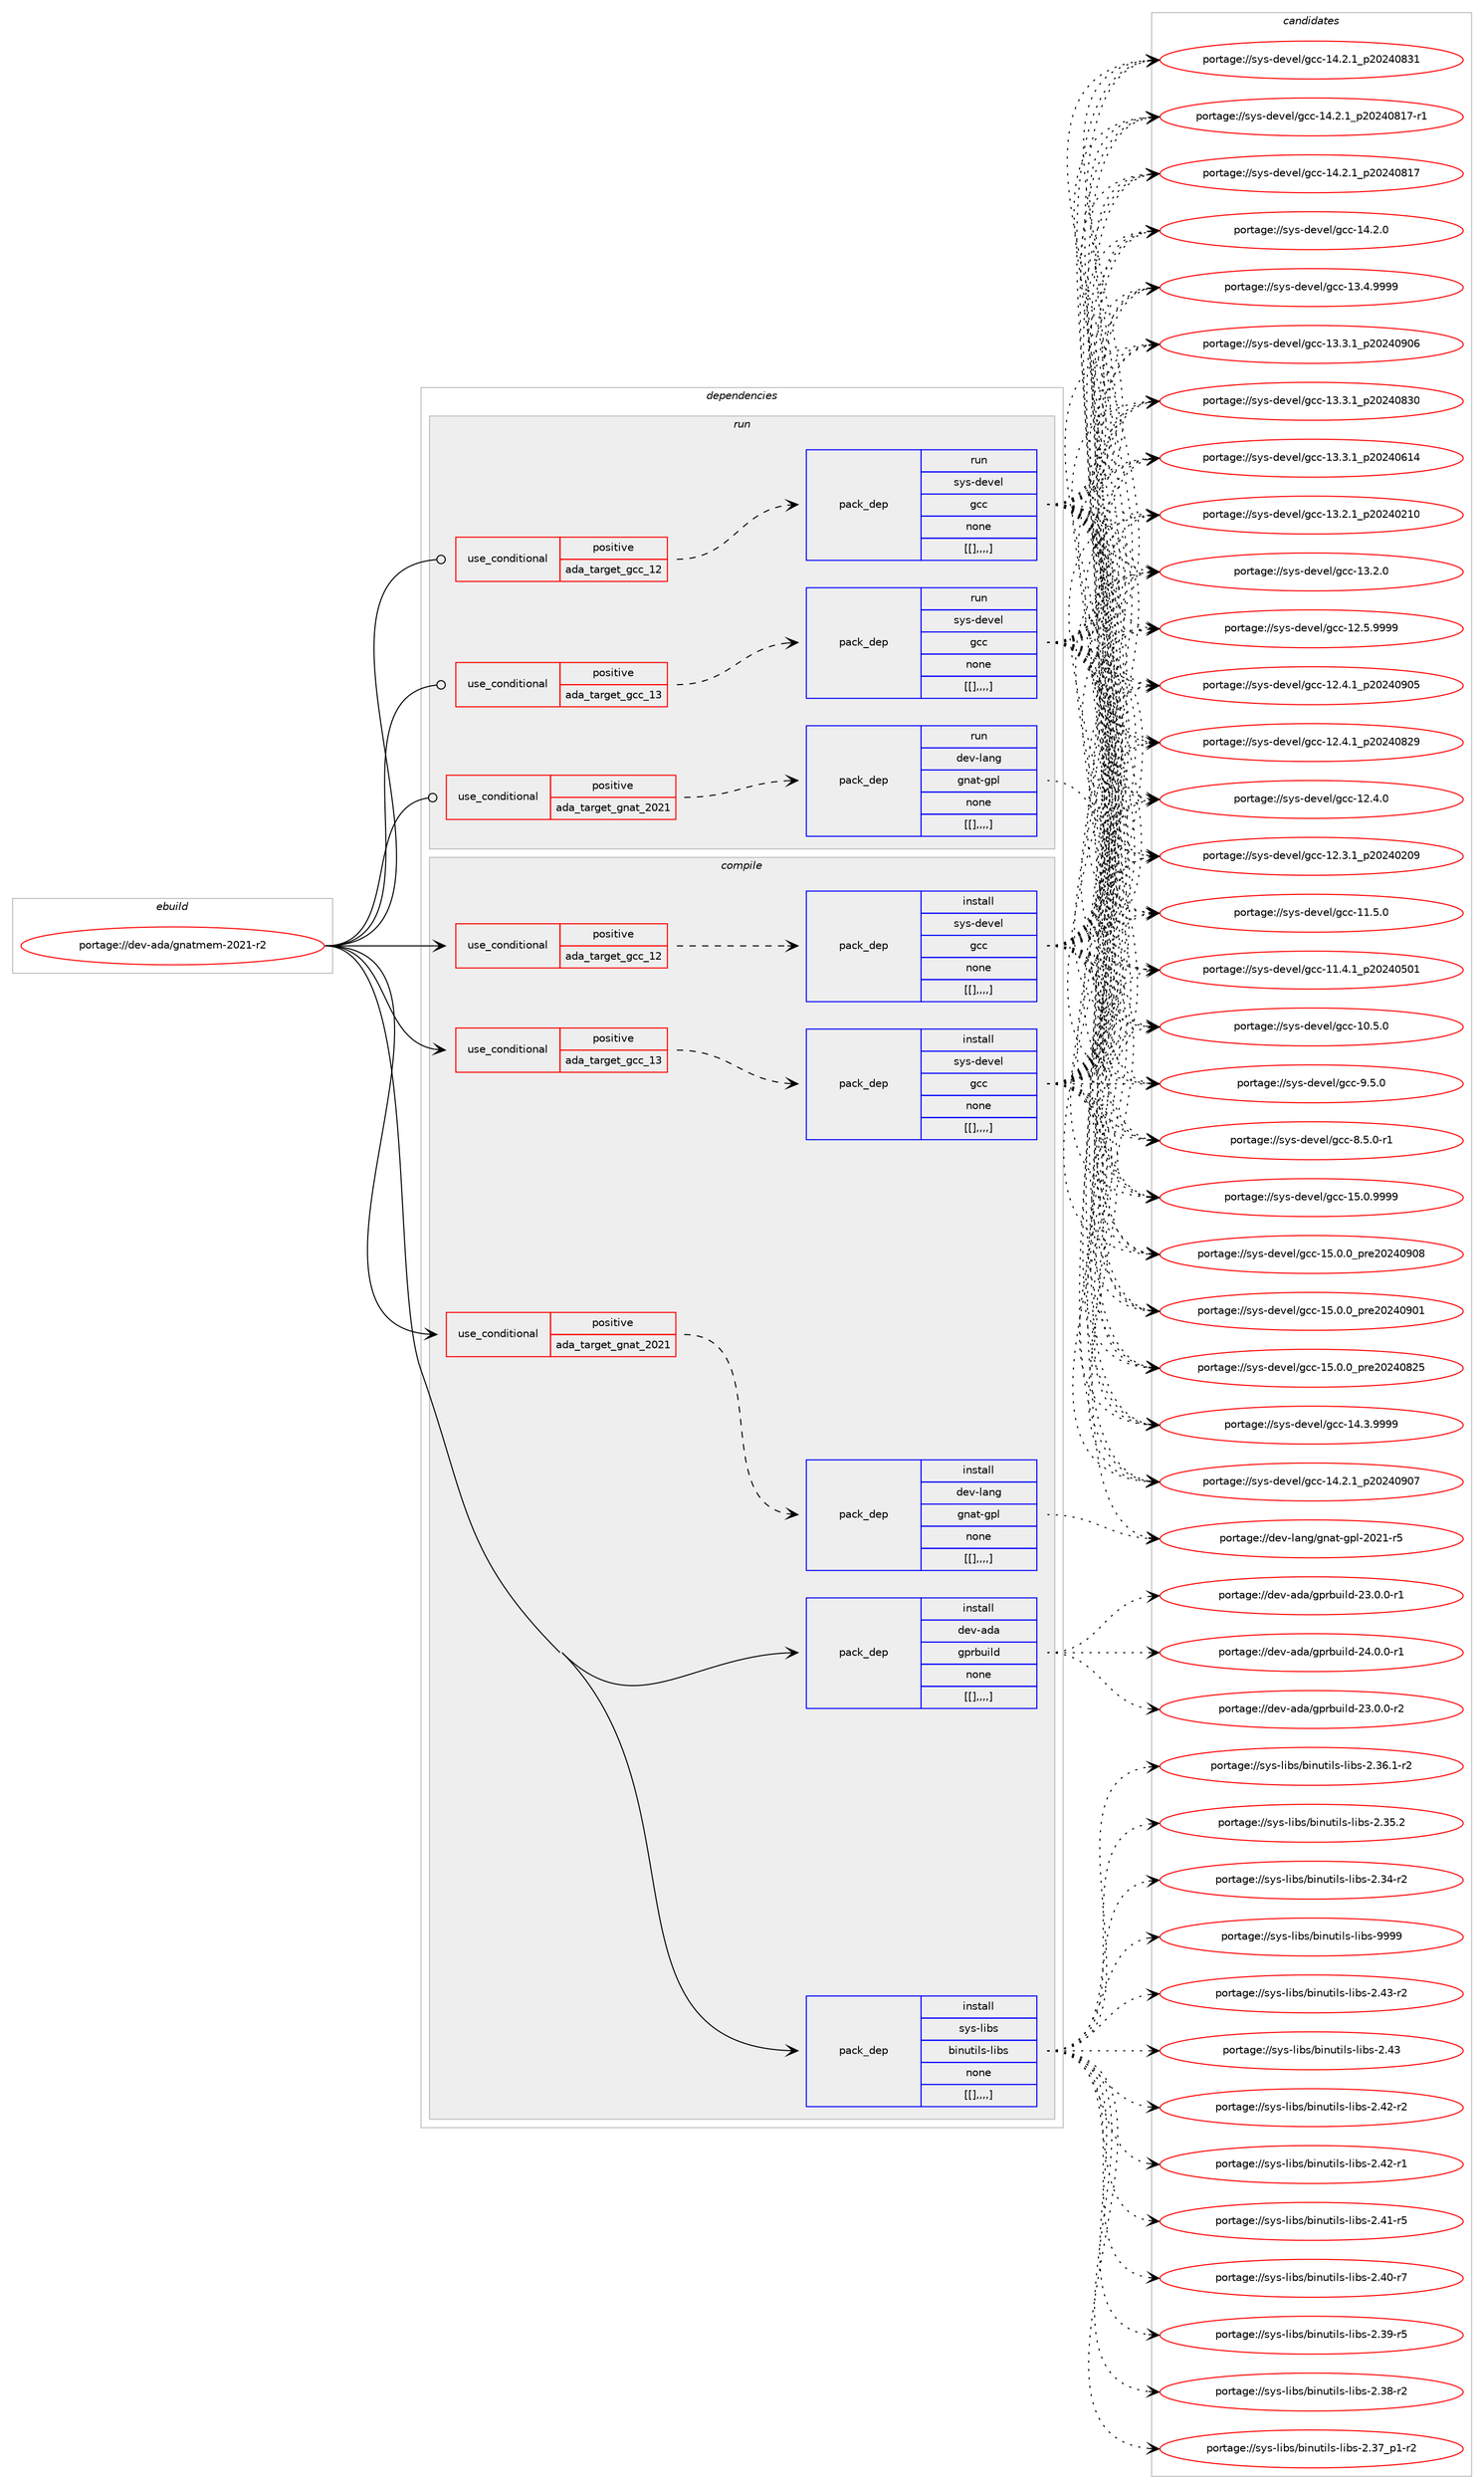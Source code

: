 digraph prolog {

# *************
# Graph options
# *************

newrank=true;
concentrate=true;
compound=true;
graph [rankdir=LR,fontname=Helvetica,fontsize=10,ranksep=1.5];#, ranksep=2.5, nodesep=0.2];
edge  [arrowhead=vee];
node  [fontname=Helvetica,fontsize=10];

# **********
# The ebuild
# **********

subgraph cluster_leftcol {
color=gray;
label=<<i>ebuild</i>>;
id [label="portage://dev-ada/gnatmem-2021-r2", color=red, width=4, href="../dev-ada/gnatmem-2021-r2.svg"];
}

# ****************
# The dependencies
# ****************

subgraph cluster_midcol {
color=gray;
label=<<i>dependencies</i>>;
subgraph cluster_compile {
fillcolor="#eeeeee";
style=filled;
label=<<i>compile</i>>;
subgraph cond16620 {
dependency63738 [label=<<TABLE BORDER="0" CELLBORDER="1" CELLSPACING="0" CELLPADDING="4"><TR><TD ROWSPAN="3" CELLPADDING="10">use_conditional</TD></TR><TR><TD>positive</TD></TR><TR><TD>ada_target_gcc_12</TD></TR></TABLE>>, shape=none, color=red];
subgraph pack46197 {
dependency63739 [label=<<TABLE BORDER="0" CELLBORDER="1" CELLSPACING="0" CELLPADDING="4" WIDTH="220"><TR><TD ROWSPAN="6" CELLPADDING="30">pack_dep</TD></TR><TR><TD WIDTH="110">install</TD></TR><TR><TD>sys-devel</TD></TR><TR><TD>gcc</TD></TR><TR><TD>none</TD></TR><TR><TD>[[],,,,]</TD></TR></TABLE>>, shape=none, color=blue];
}
dependency63738:e -> dependency63739:w [weight=20,style="dashed",arrowhead="vee"];
}
id:e -> dependency63738:w [weight=20,style="solid",arrowhead="vee"];
subgraph cond16621 {
dependency63740 [label=<<TABLE BORDER="0" CELLBORDER="1" CELLSPACING="0" CELLPADDING="4"><TR><TD ROWSPAN="3" CELLPADDING="10">use_conditional</TD></TR><TR><TD>positive</TD></TR><TR><TD>ada_target_gcc_13</TD></TR></TABLE>>, shape=none, color=red];
subgraph pack46198 {
dependency63741 [label=<<TABLE BORDER="0" CELLBORDER="1" CELLSPACING="0" CELLPADDING="4" WIDTH="220"><TR><TD ROWSPAN="6" CELLPADDING="30">pack_dep</TD></TR><TR><TD WIDTH="110">install</TD></TR><TR><TD>sys-devel</TD></TR><TR><TD>gcc</TD></TR><TR><TD>none</TD></TR><TR><TD>[[],,,,]</TD></TR></TABLE>>, shape=none, color=blue];
}
dependency63740:e -> dependency63741:w [weight=20,style="dashed",arrowhead="vee"];
}
id:e -> dependency63740:w [weight=20,style="solid",arrowhead="vee"];
subgraph cond16622 {
dependency63742 [label=<<TABLE BORDER="0" CELLBORDER="1" CELLSPACING="0" CELLPADDING="4"><TR><TD ROWSPAN="3" CELLPADDING="10">use_conditional</TD></TR><TR><TD>positive</TD></TR><TR><TD>ada_target_gnat_2021</TD></TR></TABLE>>, shape=none, color=red];
subgraph pack46199 {
dependency63743 [label=<<TABLE BORDER="0" CELLBORDER="1" CELLSPACING="0" CELLPADDING="4" WIDTH="220"><TR><TD ROWSPAN="6" CELLPADDING="30">pack_dep</TD></TR><TR><TD WIDTH="110">install</TD></TR><TR><TD>dev-lang</TD></TR><TR><TD>gnat-gpl</TD></TR><TR><TD>none</TD></TR><TR><TD>[[],,,,]</TD></TR></TABLE>>, shape=none, color=blue];
}
dependency63742:e -> dependency63743:w [weight=20,style="dashed",arrowhead="vee"];
}
id:e -> dependency63742:w [weight=20,style="solid",arrowhead="vee"];
subgraph pack46200 {
dependency63744 [label=<<TABLE BORDER="0" CELLBORDER="1" CELLSPACING="0" CELLPADDING="4" WIDTH="220"><TR><TD ROWSPAN="6" CELLPADDING="30">pack_dep</TD></TR><TR><TD WIDTH="110">install</TD></TR><TR><TD>dev-ada</TD></TR><TR><TD>gprbuild</TD></TR><TR><TD>none</TD></TR><TR><TD>[[],,,,]</TD></TR></TABLE>>, shape=none, color=blue];
}
id:e -> dependency63744:w [weight=20,style="solid",arrowhead="vee"];
subgraph pack46201 {
dependency63745 [label=<<TABLE BORDER="0" CELLBORDER="1" CELLSPACING="0" CELLPADDING="4" WIDTH="220"><TR><TD ROWSPAN="6" CELLPADDING="30">pack_dep</TD></TR><TR><TD WIDTH="110">install</TD></TR><TR><TD>sys-libs</TD></TR><TR><TD>binutils-libs</TD></TR><TR><TD>none</TD></TR><TR><TD>[[],,,,]</TD></TR></TABLE>>, shape=none, color=blue];
}
id:e -> dependency63745:w [weight=20,style="solid",arrowhead="vee"];
}
subgraph cluster_compileandrun {
fillcolor="#eeeeee";
style=filled;
label=<<i>compile and run</i>>;
}
subgraph cluster_run {
fillcolor="#eeeeee";
style=filled;
label=<<i>run</i>>;
subgraph cond16623 {
dependency63746 [label=<<TABLE BORDER="0" CELLBORDER="1" CELLSPACING="0" CELLPADDING="4"><TR><TD ROWSPAN="3" CELLPADDING="10">use_conditional</TD></TR><TR><TD>positive</TD></TR><TR><TD>ada_target_gcc_12</TD></TR></TABLE>>, shape=none, color=red];
subgraph pack46202 {
dependency63747 [label=<<TABLE BORDER="0" CELLBORDER="1" CELLSPACING="0" CELLPADDING="4" WIDTH="220"><TR><TD ROWSPAN="6" CELLPADDING="30">pack_dep</TD></TR><TR><TD WIDTH="110">run</TD></TR><TR><TD>sys-devel</TD></TR><TR><TD>gcc</TD></TR><TR><TD>none</TD></TR><TR><TD>[[],,,,]</TD></TR></TABLE>>, shape=none, color=blue];
}
dependency63746:e -> dependency63747:w [weight=20,style="dashed",arrowhead="vee"];
}
id:e -> dependency63746:w [weight=20,style="solid",arrowhead="odot"];
subgraph cond16624 {
dependency63748 [label=<<TABLE BORDER="0" CELLBORDER="1" CELLSPACING="0" CELLPADDING="4"><TR><TD ROWSPAN="3" CELLPADDING="10">use_conditional</TD></TR><TR><TD>positive</TD></TR><TR><TD>ada_target_gcc_13</TD></TR></TABLE>>, shape=none, color=red];
subgraph pack46203 {
dependency63749 [label=<<TABLE BORDER="0" CELLBORDER="1" CELLSPACING="0" CELLPADDING="4" WIDTH="220"><TR><TD ROWSPAN="6" CELLPADDING="30">pack_dep</TD></TR><TR><TD WIDTH="110">run</TD></TR><TR><TD>sys-devel</TD></TR><TR><TD>gcc</TD></TR><TR><TD>none</TD></TR><TR><TD>[[],,,,]</TD></TR></TABLE>>, shape=none, color=blue];
}
dependency63748:e -> dependency63749:w [weight=20,style="dashed",arrowhead="vee"];
}
id:e -> dependency63748:w [weight=20,style="solid",arrowhead="odot"];
subgraph cond16625 {
dependency63750 [label=<<TABLE BORDER="0" CELLBORDER="1" CELLSPACING="0" CELLPADDING="4"><TR><TD ROWSPAN="3" CELLPADDING="10">use_conditional</TD></TR><TR><TD>positive</TD></TR><TR><TD>ada_target_gnat_2021</TD></TR></TABLE>>, shape=none, color=red];
subgraph pack46204 {
dependency63751 [label=<<TABLE BORDER="0" CELLBORDER="1" CELLSPACING="0" CELLPADDING="4" WIDTH="220"><TR><TD ROWSPAN="6" CELLPADDING="30">pack_dep</TD></TR><TR><TD WIDTH="110">run</TD></TR><TR><TD>dev-lang</TD></TR><TR><TD>gnat-gpl</TD></TR><TR><TD>none</TD></TR><TR><TD>[[],,,,]</TD></TR></TABLE>>, shape=none, color=blue];
}
dependency63750:e -> dependency63751:w [weight=20,style="dashed",arrowhead="vee"];
}
id:e -> dependency63750:w [weight=20,style="solid",arrowhead="odot"];
}
}

# **************
# The candidates
# **************

subgraph cluster_choices {
rank=same;
color=gray;
label=<<i>candidates</i>>;

subgraph choice46197 {
color=black;
nodesep=1;
choice1151211154510010111810110847103999945495346484657575757 [label="portage://sys-devel/gcc-15.0.9999", color=red, width=4,href="../sys-devel/gcc-15.0.9999.svg"];
choice1151211154510010111810110847103999945495346484648951121141015048505248574856 [label="portage://sys-devel/gcc-15.0.0_pre20240908", color=red, width=4,href="../sys-devel/gcc-15.0.0_pre20240908.svg"];
choice1151211154510010111810110847103999945495346484648951121141015048505248574849 [label="portage://sys-devel/gcc-15.0.0_pre20240901", color=red, width=4,href="../sys-devel/gcc-15.0.0_pre20240901.svg"];
choice1151211154510010111810110847103999945495346484648951121141015048505248565053 [label="portage://sys-devel/gcc-15.0.0_pre20240825", color=red, width=4,href="../sys-devel/gcc-15.0.0_pre20240825.svg"];
choice1151211154510010111810110847103999945495246514657575757 [label="portage://sys-devel/gcc-14.3.9999", color=red, width=4,href="../sys-devel/gcc-14.3.9999.svg"];
choice1151211154510010111810110847103999945495246504649951125048505248574855 [label="portage://sys-devel/gcc-14.2.1_p20240907", color=red, width=4,href="../sys-devel/gcc-14.2.1_p20240907.svg"];
choice1151211154510010111810110847103999945495246504649951125048505248565149 [label="portage://sys-devel/gcc-14.2.1_p20240831", color=red, width=4,href="../sys-devel/gcc-14.2.1_p20240831.svg"];
choice11512111545100101118101108471039999454952465046499511250485052485649554511449 [label="portage://sys-devel/gcc-14.2.1_p20240817-r1", color=red, width=4,href="../sys-devel/gcc-14.2.1_p20240817-r1.svg"];
choice1151211154510010111810110847103999945495246504649951125048505248564955 [label="portage://sys-devel/gcc-14.2.1_p20240817", color=red, width=4,href="../sys-devel/gcc-14.2.1_p20240817.svg"];
choice1151211154510010111810110847103999945495246504648 [label="portage://sys-devel/gcc-14.2.0", color=red, width=4,href="../sys-devel/gcc-14.2.0.svg"];
choice1151211154510010111810110847103999945495146524657575757 [label="portage://sys-devel/gcc-13.4.9999", color=red, width=4,href="../sys-devel/gcc-13.4.9999.svg"];
choice1151211154510010111810110847103999945495146514649951125048505248574854 [label="portage://sys-devel/gcc-13.3.1_p20240906", color=red, width=4,href="../sys-devel/gcc-13.3.1_p20240906.svg"];
choice1151211154510010111810110847103999945495146514649951125048505248565148 [label="portage://sys-devel/gcc-13.3.1_p20240830", color=red, width=4,href="../sys-devel/gcc-13.3.1_p20240830.svg"];
choice1151211154510010111810110847103999945495146514649951125048505248544952 [label="portage://sys-devel/gcc-13.3.1_p20240614", color=red, width=4,href="../sys-devel/gcc-13.3.1_p20240614.svg"];
choice1151211154510010111810110847103999945495146504649951125048505248504948 [label="portage://sys-devel/gcc-13.2.1_p20240210", color=red, width=4,href="../sys-devel/gcc-13.2.1_p20240210.svg"];
choice1151211154510010111810110847103999945495146504648 [label="portage://sys-devel/gcc-13.2.0", color=red, width=4,href="../sys-devel/gcc-13.2.0.svg"];
choice1151211154510010111810110847103999945495046534657575757 [label="portage://sys-devel/gcc-12.5.9999", color=red, width=4,href="../sys-devel/gcc-12.5.9999.svg"];
choice1151211154510010111810110847103999945495046524649951125048505248574853 [label="portage://sys-devel/gcc-12.4.1_p20240905", color=red, width=4,href="../sys-devel/gcc-12.4.1_p20240905.svg"];
choice1151211154510010111810110847103999945495046524649951125048505248565057 [label="portage://sys-devel/gcc-12.4.1_p20240829", color=red, width=4,href="../sys-devel/gcc-12.4.1_p20240829.svg"];
choice1151211154510010111810110847103999945495046524648 [label="portage://sys-devel/gcc-12.4.0", color=red, width=4,href="../sys-devel/gcc-12.4.0.svg"];
choice1151211154510010111810110847103999945495046514649951125048505248504857 [label="portage://sys-devel/gcc-12.3.1_p20240209", color=red, width=4,href="../sys-devel/gcc-12.3.1_p20240209.svg"];
choice1151211154510010111810110847103999945494946534648 [label="portage://sys-devel/gcc-11.5.0", color=red, width=4,href="../sys-devel/gcc-11.5.0.svg"];
choice1151211154510010111810110847103999945494946524649951125048505248534849 [label="portage://sys-devel/gcc-11.4.1_p20240501", color=red, width=4,href="../sys-devel/gcc-11.4.1_p20240501.svg"];
choice1151211154510010111810110847103999945494846534648 [label="portage://sys-devel/gcc-10.5.0", color=red, width=4,href="../sys-devel/gcc-10.5.0.svg"];
choice11512111545100101118101108471039999455746534648 [label="portage://sys-devel/gcc-9.5.0", color=red, width=4,href="../sys-devel/gcc-9.5.0.svg"];
choice115121115451001011181011084710399994556465346484511449 [label="portage://sys-devel/gcc-8.5.0-r1", color=red, width=4,href="../sys-devel/gcc-8.5.0-r1.svg"];
dependency63739:e -> choice1151211154510010111810110847103999945495346484657575757:w [style=dotted,weight="100"];
dependency63739:e -> choice1151211154510010111810110847103999945495346484648951121141015048505248574856:w [style=dotted,weight="100"];
dependency63739:e -> choice1151211154510010111810110847103999945495346484648951121141015048505248574849:w [style=dotted,weight="100"];
dependency63739:e -> choice1151211154510010111810110847103999945495346484648951121141015048505248565053:w [style=dotted,weight="100"];
dependency63739:e -> choice1151211154510010111810110847103999945495246514657575757:w [style=dotted,weight="100"];
dependency63739:e -> choice1151211154510010111810110847103999945495246504649951125048505248574855:w [style=dotted,weight="100"];
dependency63739:e -> choice1151211154510010111810110847103999945495246504649951125048505248565149:w [style=dotted,weight="100"];
dependency63739:e -> choice11512111545100101118101108471039999454952465046499511250485052485649554511449:w [style=dotted,weight="100"];
dependency63739:e -> choice1151211154510010111810110847103999945495246504649951125048505248564955:w [style=dotted,weight="100"];
dependency63739:e -> choice1151211154510010111810110847103999945495246504648:w [style=dotted,weight="100"];
dependency63739:e -> choice1151211154510010111810110847103999945495146524657575757:w [style=dotted,weight="100"];
dependency63739:e -> choice1151211154510010111810110847103999945495146514649951125048505248574854:w [style=dotted,weight="100"];
dependency63739:e -> choice1151211154510010111810110847103999945495146514649951125048505248565148:w [style=dotted,weight="100"];
dependency63739:e -> choice1151211154510010111810110847103999945495146514649951125048505248544952:w [style=dotted,weight="100"];
dependency63739:e -> choice1151211154510010111810110847103999945495146504649951125048505248504948:w [style=dotted,weight="100"];
dependency63739:e -> choice1151211154510010111810110847103999945495146504648:w [style=dotted,weight="100"];
dependency63739:e -> choice1151211154510010111810110847103999945495046534657575757:w [style=dotted,weight="100"];
dependency63739:e -> choice1151211154510010111810110847103999945495046524649951125048505248574853:w [style=dotted,weight="100"];
dependency63739:e -> choice1151211154510010111810110847103999945495046524649951125048505248565057:w [style=dotted,weight="100"];
dependency63739:e -> choice1151211154510010111810110847103999945495046524648:w [style=dotted,weight="100"];
dependency63739:e -> choice1151211154510010111810110847103999945495046514649951125048505248504857:w [style=dotted,weight="100"];
dependency63739:e -> choice1151211154510010111810110847103999945494946534648:w [style=dotted,weight="100"];
dependency63739:e -> choice1151211154510010111810110847103999945494946524649951125048505248534849:w [style=dotted,weight="100"];
dependency63739:e -> choice1151211154510010111810110847103999945494846534648:w [style=dotted,weight="100"];
dependency63739:e -> choice11512111545100101118101108471039999455746534648:w [style=dotted,weight="100"];
dependency63739:e -> choice115121115451001011181011084710399994556465346484511449:w [style=dotted,weight="100"];
}
subgraph choice46198 {
color=black;
nodesep=1;
choice1151211154510010111810110847103999945495346484657575757 [label="portage://sys-devel/gcc-15.0.9999", color=red, width=4,href="../sys-devel/gcc-15.0.9999.svg"];
choice1151211154510010111810110847103999945495346484648951121141015048505248574856 [label="portage://sys-devel/gcc-15.0.0_pre20240908", color=red, width=4,href="../sys-devel/gcc-15.0.0_pre20240908.svg"];
choice1151211154510010111810110847103999945495346484648951121141015048505248574849 [label="portage://sys-devel/gcc-15.0.0_pre20240901", color=red, width=4,href="../sys-devel/gcc-15.0.0_pre20240901.svg"];
choice1151211154510010111810110847103999945495346484648951121141015048505248565053 [label="portage://sys-devel/gcc-15.0.0_pre20240825", color=red, width=4,href="../sys-devel/gcc-15.0.0_pre20240825.svg"];
choice1151211154510010111810110847103999945495246514657575757 [label="portage://sys-devel/gcc-14.3.9999", color=red, width=4,href="../sys-devel/gcc-14.3.9999.svg"];
choice1151211154510010111810110847103999945495246504649951125048505248574855 [label="portage://sys-devel/gcc-14.2.1_p20240907", color=red, width=4,href="../sys-devel/gcc-14.2.1_p20240907.svg"];
choice1151211154510010111810110847103999945495246504649951125048505248565149 [label="portage://sys-devel/gcc-14.2.1_p20240831", color=red, width=4,href="../sys-devel/gcc-14.2.1_p20240831.svg"];
choice11512111545100101118101108471039999454952465046499511250485052485649554511449 [label="portage://sys-devel/gcc-14.2.1_p20240817-r1", color=red, width=4,href="../sys-devel/gcc-14.2.1_p20240817-r1.svg"];
choice1151211154510010111810110847103999945495246504649951125048505248564955 [label="portage://sys-devel/gcc-14.2.1_p20240817", color=red, width=4,href="../sys-devel/gcc-14.2.1_p20240817.svg"];
choice1151211154510010111810110847103999945495246504648 [label="portage://sys-devel/gcc-14.2.0", color=red, width=4,href="../sys-devel/gcc-14.2.0.svg"];
choice1151211154510010111810110847103999945495146524657575757 [label="portage://sys-devel/gcc-13.4.9999", color=red, width=4,href="../sys-devel/gcc-13.4.9999.svg"];
choice1151211154510010111810110847103999945495146514649951125048505248574854 [label="portage://sys-devel/gcc-13.3.1_p20240906", color=red, width=4,href="../sys-devel/gcc-13.3.1_p20240906.svg"];
choice1151211154510010111810110847103999945495146514649951125048505248565148 [label="portage://sys-devel/gcc-13.3.1_p20240830", color=red, width=4,href="../sys-devel/gcc-13.3.1_p20240830.svg"];
choice1151211154510010111810110847103999945495146514649951125048505248544952 [label="portage://sys-devel/gcc-13.3.1_p20240614", color=red, width=4,href="../sys-devel/gcc-13.3.1_p20240614.svg"];
choice1151211154510010111810110847103999945495146504649951125048505248504948 [label="portage://sys-devel/gcc-13.2.1_p20240210", color=red, width=4,href="../sys-devel/gcc-13.2.1_p20240210.svg"];
choice1151211154510010111810110847103999945495146504648 [label="portage://sys-devel/gcc-13.2.0", color=red, width=4,href="../sys-devel/gcc-13.2.0.svg"];
choice1151211154510010111810110847103999945495046534657575757 [label="portage://sys-devel/gcc-12.5.9999", color=red, width=4,href="../sys-devel/gcc-12.5.9999.svg"];
choice1151211154510010111810110847103999945495046524649951125048505248574853 [label="portage://sys-devel/gcc-12.4.1_p20240905", color=red, width=4,href="../sys-devel/gcc-12.4.1_p20240905.svg"];
choice1151211154510010111810110847103999945495046524649951125048505248565057 [label="portage://sys-devel/gcc-12.4.1_p20240829", color=red, width=4,href="../sys-devel/gcc-12.4.1_p20240829.svg"];
choice1151211154510010111810110847103999945495046524648 [label="portage://sys-devel/gcc-12.4.0", color=red, width=4,href="../sys-devel/gcc-12.4.0.svg"];
choice1151211154510010111810110847103999945495046514649951125048505248504857 [label="portage://sys-devel/gcc-12.3.1_p20240209", color=red, width=4,href="../sys-devel/gcc-12.3.1_p20240209.svg"];
choice1151211154510010111810110847103999945494946534648 [label="portage://sys-devel/gcc-11.5.0", color=red, width=4,href="../sys-devel/gcc-11.5.0.svg"];
choice1151211154510010111810110847103999945494946524649951125048505248534849 [label="portage://sys-devel/gcc-11.4.1_p20240501", color=red, width=4,href="../sys-devel/gcc-11.4.1_p20240501.svg"];
choice1151211154510010111810110847103999945494846534648 [label="portage://sys-devel/gcc-10.5.0", color=red, width=4,href="../sys-devel/gcc-10.5.0.svg"];
choice11512111545100101118101108471039999455746534648 [label="portage://sys-devel/gcc-9.5.0", color=red, width=4,href="../sys-devel/gcc-9.5.0.svg"];
choice115121115451001011181011084710399994556465346484511449 [label="portage://sys-devel/gcc-8.5.0-r1", color=red, width=4,href="../sys-devel/gcc-8.5.0-r1.svg"];
dependency63741:e -> choice1151211154510010111810110847103999945495346484657575757:w [style=dotted,weight="100"];
dependency63741:e -> choice1151211154510010111810110847103999945495346484648951121141015048505248574856:w [style=dotted,weight="100"];
dependency63741:e -> choice1151211154510010111810110847103999945495346484648951121141015048505248574849:w [style=dotted,weight="100"];
dependency63741:e -> choice1151211154510010111810110847103999945495346484648951121141015048505248565053:w [style=dotted,weight="100"];
dependency63741:e -> choice1151211154510010111810110847103999945495246514657575757:w [style=dotted,weight="100"];
dependency63741:e -> choice1151211154510010111810110847103999945495246504649951125048505248574855:w [style=dotted,weight="100"];
dependency63741:e -> choice1151211154510010111810110847103999945495246504649951125048505248565149:w [style=dotted,weight="100"];
dependency63741:e -> choice11512111545100101118101108471039999454952465046499511250485052485649554511449:w [style=dotted,weight="100"];
dependency63741:e -> choice1151211154510010111810110847103999945495246504649951125048505248564955:w [style=dotted,weight="100"];
dependency63741:e -> choice1151211154510010111810110847103999945495246504648:w [style=dotted,weight="100"];
dependency63741:e -> choice1151211154510010111810110847103999945495146524657575757:w [style=dotted,weight="100"];
dependency63741:e -> choice1151211154510010111810110847103999945495146514649951125048505248574854:w [style=dotted,weight="100"];
dependency63741:e -> choice1151211154510010111810110847103999945495146514649951125048505248565148:w [style=dotted,weight="100"];
dependency63741:e -> choice1151211154510010111810110847103999945495146514649951125048505248544952:w [style=dotted,weight="100"];
dependency63741:e -> choice1151211154510010111810110847103999945495146504649951125048505248504948:w [style=dotted,weight="100"];
dependency63741:e -> choice1151211154510010111810110847103999945495146504648:w [style=dotted,weight="100"];
dependency63741:e -> choice1151211154510010111810110847103999945495046534657575757:w [style=dotted,weight="100"];
dependency63741:e -> choice1151211154510010111810110847103999945495046524649951125048505248574853:w [style=dotted,weight="100"];
dependency63741:e -> choice1151211154510010111810110847103999945495046524649951125048505248565057:w [style=dotted,weight="100"];
dependency63741:e -> choice1151211154510010111810110847103999945495046524648:w [style=dotted,weight="100"];
dependency63741:e -> choice1151211154510010111810110847103999945495046514649951125048505248504857:w [style=dotted,weight="100"];
dependency63741:e -> choice1151211154510010111810110847103999945494946534648:w [style=dotted,weight="100"];
dependency63741:e -> choice1151211154510010111810110847103999945494946524649951125048505248534849:w [style=dotted,weight="100"];
dependency63741:e -> choice1151211154510010111810110847103999945494846534648:w [style=dotted,weight="100"];
dependency63741:e -> choice11512111545100101118101108471039999455746534648:w [style=dotted,weight="100"];
dependency63741:e -> choice115121115451001011181011084710399994556465346484511449:w [style=dotted,weight="100"];
}
subgraph choice46199 {
color=black;
nodesep=1;
choice100101118451089711010347103110971164510311210845504850494511453 [label="portage://dev-lang/gnat-gpl-2021-r5", color=red, width=4,href="../dev-lang/gnat-gpl-2021-r5.svg"];
dependency63743:e -> choice100101118451089711010347103110971164510311210845504850494511453:w [style=dotted,weight="100"];
}
subgraph choice46200 {
color=black;
nodesep=1;
choice1001011184597100974710311211498117105108100455052464846484511449 [label="portage://dev-ada/gprbuild-24.0.0-r1", color=red, width=4,href="../dev-ada/gprbuild-24.0.0-r1.svg"];
choice1001011184597100974710311211498117105108100455051464846484511450 [label="portage://dev-ada/gprbuild-23.0.0-r2", color=red, width=4,href="../dev-ada/gprbuild-23.0.0-r2.svg"];
choice1001011184597100974710311211498117105108100455051464846484511449 [label="portage://dev-ada/gprbuild-23.0.0-r1", color=red, width=4,href="../dev-ada/gprbuild-23.0.0-r1.svg"];
dependency63744:e -> choice1001011184597100974710311211498117105108100455052464846484511449:w [style=dotted,weight="100"];
dependency63744:e -> choice1001011184597100974710311211498117105108100455051464846484511450:w [style=dotted,weight="100"];
dependency63744:e -> choice1001011184597100974710311211498117105108100455051464846484511449:w [style=dotted,weight="100"];
}
subgraph choice46201 {
color=black;
nodesep=1;
choice1151211154510810598115479810511011711610510811545108105981154557575757 [label="portage://sys-libs/binutils-libs-9999", color=red, width=4,href="../sys-libs/binutils-libs-9999.svg"];
choice11512111545108105981154798105110117116105108115451081059811545504652514511450 [label="portage://sys-libs/binutils-libs-2.43-r2", color=red, width=4,href="../sys-libs/binutils-libs-2.43-r2.svg"];
choice1151211154510810598115479810511011711610510811545108105981154550465251 [label="portage://sys-libs/binutils-libs-2.43", color=red, width=4,href="../sys-libs/binutils-libs-2.43.svg"];
choice11512111545108105981154798105110117116105108115451081059811545504652504511450 [label="portage://sys-libs/binutils-libs-2.42-r2", color=red, width=4,href="../sys-libs/binutils-libs-2.42-r2.svg"];
choice11512111545108105981154798105110117116105108115451081059811545504652504511449 [label="portage://sys-libs/binutils-libs-2.42-r1", color=red, width=4,href="../sys-libs/binutils-libs-2.42-r1.svg"];
choice11512111545108105981154798105110117116105108115451081059811545504652494511453 [label="portage://sys-libs/binutils-libs-2.41-r5", color=red, width=4,href="../sys-libs/binutils-libs-2.41-r5.svg"];
choice11512111545108105981154798105110117116105108115451081059811545504652484511455 [label="portage://sys-libs/binutils-libs-2.40-r7", color=red, width=4,href="../sys-libs/binutils-libs-2.40-r7.svg"];
choice11512111545108105981154798105110117116105108115451081059811545504651574511453 [label="portage://sys-libs/binutils-libs-2.39-r5", color=red, width=4,href="../sys-libs/binutils-libs-2.39-r5.svg"];
choice11512111545108105981154798105110117116105108115451081059811545504651564511450 [label="portage://sys-libs/binutils-libs-2.38-r2", color=red, width=4,href="../sys-libs/binutils-libs-2.38-r2.svg"];
choice115121115451081059811547981051101171161051081154510810598115455046515595112494511450 [label="portage://sys-libs/binutils-libs-2.37_p1-r2", color=red, width=4,href="../sys-libs/binutils-libs-2.37_p1-r2.svg"];
choice115121115451081059811547981051101171161051081154510810598115455046515446494511450 [label="portage://sys-libs/binutils-libs-2.36.1-r2", color=red, width=4,href="../sys-libs/binutils-libs-2.36.1-r2.svg"];
choice11512111545108105981154798105110117116105108115451081059811545504651534650 [label="portage://sys-libs/binutils-libs-2.35.2", color=red, width=4,href="../sys-libs/binutils-libs-2.35.2.svg"];
choice11512111545108105981154798105110117116105108115451081059811545504651524511450 [label="portage://sys-libs/binutils-libs-2.34-r2", color=red, width=4,href="../sys-libs/binutils-libs-2.34-r2.svg"];
dependency63745:e -> choice1151211154510810598115479810511011711610510811545108105981154557575757:w [style=dotted,weight="100"];
dependency63745:e -> choice11512111545108105981154798105110117116105108115451081059811545504652514511450:w [style=dotted,weight="100"];
dependency63745:e -> choice1151211154510810598115479810511011711610510811545108105981154550465251:w [style=dotted,weight="100"];
dependency63745:e -> choice11512111545108105981154798105110117116105108115451081059811545504652504511450:w [style=dotted,weight="100"];
dependency63745:e -> choice11512111545108105981154798105110117116105108115451081059811545504652504511449:w [style=dotted,weight="100"];
dependency63745:e -> choice11512111545108105981154798105110117116105108115451081059811545504652494511453:w [style=dotted,weight="100"];
dependency63745:e -> choice11512111545108105981154798105110117116105108115451081059811545504652484511455:w [style=dotted,weight="100"];
dependency63745:e -> choice11512111545108105981154798105110117116105108115451081059811545504651574511453:w [style=dotted,weight="100"];
dependency63745:e -> choice11512111545108105981154798105110117116105108115451081059811545504651564511450:w [style=dotted,weight="100"];
dependency63745:e -> choice115121115451081059811547981051101171161051081154510810598115455046515595112494511450:w [style=dotted,weight="100"];
dependency63745:e -> choice115121115451081059811547981051101171161051081154510810598115455046515446494511450:w [style=dotted,weight="100"];
dependency63745:e -> choice11512111545108105981154798105110117116105108115451081059811545504651534650:w [style=dotted,weight="100"];
dependency63745:e -> choice11512111545108105981154798105110117116105108115451081059811545504651524511450:w [style=dotted,weight="100"];
}
subgraph choice46202 {
color=black;
nodesep=1;
choice1151211154510010111810110847103999945495346484657575757 [label="portage://sys-devel/gcc-15.0.9999", color=red, width=4,href="../sys-devel/gcc-15.0.9999.svg"];
choice1151211154510010111810110847103999945495346484648951121141015048505248574856 [label="portage://sys-devel/gcc-15.0.0_pre20240908", color=red, width=4,href="../sys-devel/gcc-15.0.0_pre20240908.svg"];
choice1151211154510010111810110847103999945495346484648951121141015048505248574849 [label="portage://sys-devel/gcc-15.0.0_pre20240901", color=red, width=4,href="../sys-devel/gcc-15.0.0_pre20240901.svg"];
choice1151211154510010111810110847103999945495346484648951121141015048505248565053 [label="portage://sys-devel/gcc-15.0.0_pre20240825", color=red, width=4,href="../sys-devel/gcc-15.0.0_pre20240825.svg"];
choice1151211154510010111810110847103999945495246514657575757 [label="portage://sys-devel/gcc-14.3.9999", color=red, width=4,href="../sys-devel/gcc-14.3.9999.svg"];
choice1151211154510010111810110847103999945495246504649951125048505248574855 [label="portage://sys-devel/gcc-14.2.1_p20240907", color=red, width=4,href="../sys-devel/gcc-14.2.1_p20240907.svg"];
choice1151211154510010111810110847103999945495246504649951125048505248565149 [label="portage://sys-devel/gcc-14.2.1_p20240831", color=red, width=4,href="../sys-devel/gcc-14.2.1_p20240831.svg"];
choice11512111545100101118101108471039999454952465046499511250485052485649554511449 [label="portage://sys-devel/gcc-14.2.1_p20240817-r1", color=red, width=4,href="../sys-devel/gcc-14.2.1_p20240817-r1.svg"];
choice1151211154510010111810110847103999945495246504649951125048505248564955 [label="portage://sys-devel/gcc-14.2.1_p20240817", color=red, width=4,href="../sys-devel/gcc-14.2.1_p20240817.svg"];
choice1151211154510010111810110847103999945495246504648 [label="portage://sys-devel/gcc-14.2.0", color=red, width=4,href="../sys-devel/gcc-14.2.0.svg"];
choice1151211154510010111810110847103999945495146524657575757 [label="portage://sys-devel/gcc-13.4.9999", color=red, width=4,href="../sys-devel/gcc-13.4.9999.svg"];
choice1151211154510010111810110847103999945495146514649951125048505248574854 [label="portage://sys-devel/gcc-13.3.1_p20240906", color=red, width=4,href="../sys-devel/gcc-13.3.1_p20240906.svg"];
choice1151211154510010111810110847103999945495146514649951125048505248565148 [label="portage://sys-devel/gcc-13.3.1_p20240830", color=red, width=4,href="../sys-devel/gcc-13.3.1_p20240830.svg"];
choice1151211154510010111810110847103999945495146514649951125048505248544952 [label="portage://sys-devel/gcc-13.3.1_p20240614", color=red, width=4,href="../sys-devel/gcc-13.3.1_p20240614.svg"];
choice1151211154510010111810110847103999945495146504649951125048505248504948 [label="portage://sys-devel/gcc-13.2.1_p20240210", color=red, width=4,href="../sys-devel/gcc-13.2.1_p20240210.svg"];
choice1151211154510010111810110847103999945495146504648 [label="portage://sys-devel/gcc-13.2.0", color=red, width=4,href="../sys-devel/gcc-13.2.0.svg"];
choice1151211154510010111810110847103999945495046534657575757 [label="portage://sys-devel/gcc-12.5.9999", color=red, width=4,href="../sys-devel/gcc-12.5.9999.svg"];
choice1151211154510010111810110847103999945495046524649951125048505248574853 [label="portage://sys-devel/gcc-12.4.1_p20240905", color=red, width=4,href="../sys-devel/gcc-12.4.1_p20240905.svg"];
choice1151211154510010111810110847103999945495046524649951125048505248565057 [label="portage://sys-devel/gcc-12.4.1_p20240829", color=red, width=4,href="../sys-devel/gcc-12.4.1_p20240829.svg"];
choice1151211154510010111810110847103999945495046524648 [label="portage://sys-devel/gcc-12.4.0", color=red, width=4,href="../sys-devel/gcc-12.4.0.svg"];
choice1151211154510010111810110847103999945495046514649951125048505248504857 [label="portage://sys-devel/gcc-12.3.1_p20240209", color=red, width=4,href="../sys-devel/gcc-12.3.1_p20240209.svg"];
choice1151211154510010111810110847103999945494946534648 [label="portage://sys-devel/gcc-11.5.0", color=red, width=4,href="../sys-devel/gcc-11.5.0.svg"];
choice1151211154510010111810110847103999945494946524649951125048505248534849 [label="portage://sys-devel/gcc-11.4.1_p20240501", color=red, width=4,href="../sys-devel/gcc-11.4.1_p20240501.svg"];
choice1151211154510010111810110847103999945494846534648 [label="portage://sys-devel/gcc-10.5.0", color=red, width=4,href="../sys-devel/gcc-10.5.0.svg"];
choice11512111545100101118101108471039999455746534648 [label="portage://sys-devel/gcc-9.5.0", color=red, width=4,href="../sys-devel/gcc-9.5.0.svg"];
choice115121115451001011181011084710399994556465346484511449 [label="portage://sys-devel/gcc-8.5.0-r1", color=red, width=4,href="../sys-devel/gcc-8.5.0-r1.svg"];
dependency63747:e -> choice1151211154510010111810110847103999945495346484657575757:w [style=dotted,weight="100"];
dependency63747:e -> choice1151211154510010111810110847103999945495346484648951121141015048505248574856:w [style=dotted,weight="100"];
dependency63747:e -> choice1151211154510010111810110847103999945495346484648951121141015048505248574849:w [style=dotted,weight="100"];
dependency63747:e -> choice1151211154510010111810110847103999945495346484648951121141015048505248565053:w [style=dotted,weight="100"];
dependency63747:e -> choice1151211154510010111810110847103999945495246514657575757:w [style=dotted,weight="100"];
dependency63747:e -> choice1151211154510010111810110847103999945495246504649951125048505248574855:w [style=dotted,weight="100"];
dependency63747:e -> choice1151211154510010111810110847103999945495246504649951125048505248565149:w [style=dotted,weight="100"];
dependency63747:e -> choice11512111545100101118101108471039999454952465046499511250485052485649554511449:w [style=dotted,weight="100"];
dependency63747:e -> choice1151211154510010111810110847103999945495246504649951125048505248564955:w [style=dotted,weight="100"];
dependency63747:e -> choice1151211154510010111810110847103999945495246504648:w [style=dotted,weight="100"];
dependency63747:e -> choice1151211154510010111810110847103999945495146524657575757:w [style=dotted,weight="100"];
dependency63747:e -> choice1151211154510010111810110847103999945495146514649951125048505248574854:w [style=dotted,weight="100"];
dependency63747:e -> choice1151211154510010111810110847103999945495146514649951125048505248565148:w [style=dotted,weight="100"];
dependency63747:e -> choice1151211154510010111810110847103999945495146514649951125048505248544952:w [style=dotted,weight="100"];
dependency63747:e -> choice1151211154510010111810110847103999945495146504649951125048505248504948:w [style=dotted,weight="100"];
dependency63747:e -> choice1151211154510010111810110847103999945495146504648:w [style=dotted,weight="100"];
dependency63747:e -> choice1151211154510010111810110847103999945495046534657575757:w [style=dotted,weight="100"];
dependency63747:e -> choice1151211154510010111810110847103999945495046524649951125048505248574853:w [style=dotted,weight="100"];
dependency63747:e -> choice1151211154510010111810110847103999945495046524649951125048505248565057:w [style=dotted,weight="100"];
dependency63747:e -> choice1151211154510010111810110847103999945495046524648:w [style=dotted,weight="100"];
dependency63747:e -> choice1151211154510010111810110847103999945495046514649951125048505248504857:w [style=dotted,weight="100"];
dependency63747:e -> choice1151211154510010111810110847103999945494946534648:w [style=dotted,weight="100"];
dependency63747:e -> choice1151211154510010111810110847103999945494946524649951125048505248534849:w [style=dotted,weight="100"];
dependency63747:e -> choice1151211154510010111810110847103999945494846534648:w [style=dotted,weight="100"];
dependency63747:e -> choice11512111545100101118101108471039999455746534648:w [style=dotted,weight="100"];
dependency63747:e -> choice115121115451001011181011084710399994556465346484511449:w [style=dotted,weight="100"];
}
subgraph choice46203 {
color=black;
nodesep=1;
choice1151211154510010111810110847103999945495346484657575757 [label="portage://sys-devel/gcc-15.0.9999", color=red, width=4,href="../sys-devel/gcc-15.0.9999.svg"];
choice1151211154510010111810110847103999945495346484648951121141015048505248574856 [label="portage://sys-devel/gcc-15.0.0_pre20240908", color=red, width=4,href="../sys-devel/gcc-15.0.0_pre20240908.svg"];
choice1151211154510010111810110847103999945495346484648951121141015048505248574849 [label="portage://sys-devel/gcc-15.0.0_pre20240901", color=red, width=4,href="../sys-devel/gcc-15.0.0_pre20240901.svg"];
choice1151211154510010111810110847103999945495346484648951121141015048505248565053 [label="portage://sys-devel/gcc-15.0.0_pre20240825", color=red, width=4,href="../sys-devel/gcc-15.0.0_pre20240825.svg"];
choice1151211154510010111810110847103999945495246514657575757 [label="portage://sys-devel/gcc-14.3.9999", color=red, width=4,href="../sys-devel/gcc-14.3.9999.svg"];
choice1151211154510010111810110847103999945495246504649951125048505248574855 [label="portage://sys-devel/gcc-14.2.1_p20240907", color=red, width=4,href="../sys-devel/gcc-14.2.1_p20240907.svg"];
choice1151211154510010111810110847103999945495246504649951125048505248565149 [label="portage://sys-devel/gcc-14.2.1_p20240831", color=red, width=4,href="../sys-devel/gcc-14.2.1_p20240831.svg"];
choice11512111545100101118101108471039999454952465046499511250485052485649554511449 [label="portage://sys-devel/gcc-14.2.1_p20240817-r1", color=red, width=4,href="../sys-devel/gcc-14.2.1_p20240817-r1.svg"];
choice1151211154510010111810110847103999945495246504649951125048505248564955 [label="portage://sys-devel/gcc-14.2.1_p20240817", color=red, width=4,href="../sys-devel/gcc-14.2.1_p20240817.svg"];
choice1151211154510010111810110847103999945495246504648 [label="portage://sys-devel/gcc-14.2.0", color=red, width=4,href="../sys-devel/gcc-14.2.0.svg"];
choice1151211154510010111810110847103999945495146524657575757 [label="portage://sys-devel/gcc-13.4.9999", color=red, width=4,href="../sys-devel/gcc-13.4.9999.svg"];
choice1151211154510010111810110847103999945495146514649951125048505248574854 [label="portage://sys-devel/gcc-13.3.1_p20240906", color=red, width=4,href="../sys-devel/gcc-13.3.1_p20240906.svg"];
choice1151211154510010111810110847103999945495146514649951125048505248565148 [label="portage://sys-devel/gcc-13.3.1_p20240830", color=red, width=4,href="../sys-devel/gcc-13.3.1_p20240830.svg"];
choice1151211154510010111810110847103999945495146514649951125048505248544952 [label="portage://sys-devel/gcc-13.3.1_p20240614", color=red, width=4,href="../sys-devel/gcc-13.3.1_p20240614.svg"];
choice1151211154510010111810110847103999945495146504649951125048505248504948 [label="portage://sys-devel/gcc-13.2.1_p20240210", color=red, width=4,href="../sys-devel/gcc-13.2.1_p20240210.svg"];
choice1151211154510010111810110847103999945495146504648 [label="portage://sys-devel/gcc-13.2.0", color=red, width=4,href="../sys-devel/gcc-13.2.0.svg"];
choice1151211154510010111810110847103999945495046534657575757 [label="portage://sys-devel/gcc-12.5.9999", color=red, width=4,href="../sys-devel/gcc-12.5.9999.svg"];
choice1151211154510010111810110847103999945495046524649951125048505248574853 [label="portage://sys-devel/gcc-12.4.1_p20240905", color=red, width=4,href="../sys-devel/gcc-12.4.1_p20240905.svg"];
choice1151211154510010111810110847103999945495046524649951125048505248565057 [label="portage://sys-devel/gcc-12.4.1_p20240829", color=red, width=4,href="../sys-devel/gcc-12.4.1_p20240829.svg"];
choice1151211154510010111810110847103999945495046524648 [label="portage://sys-devel/gcc-12.4.0", color=red, width=4,href="../sys-devel/gcc-12.4.0.svg"];
choice1151211154510010111810110847103999945495046514649951125048505248504857 [label="portage://sys-devel/gcc-12.3.1_p20240209", color=red, width=4,href="../sys-devel/gcc-12.3.1_p20240209.svg"];
choice1151211154510010111810110847103999945494946534648 [label="portage://sys-devel/gcc-11.5.0", color=red, width=4,href="../sys-devel/gcc-11.5.0.svg"];
choice1151211154510010111810110847103999945494946524649951125048505248534849 [label="portage://sys-devel/gcc-11.4.1_p20240501", color=red, width=4,href="../sys-devel/gcc-11.4.1_p20240501.svg"];
choice1151211154510010111810110847103999945494846534648 [label="portage://sys-devel/gcc-10.5.0", color=red, width=4,href="../sys-devel/gcc-10.5.0.svg"];
choice11512111545100101118101108471039999455746534648 [label="portage://sys-devel/gcc-9.5.0", color=red, width=4,href="../sys-devel/gcc-9.5.0.svg"];
choice115121115451001011181011084710399994556465346484511449 [label="portage://sys-devel/gcc-8.5.0-r1", color=red, width=4,href="../sys-devel/gcc-8.5.0-r1.svg"];
dependency63749:e -> choice1151211154510010111810110847103999945495346484657575757:w [style=dotted,weight="100"];
dependency63749:e -> choice1151211154510010111810110847103999945495346484648951121141015048505248574856:w [style=dotted,weight="100"];
dependency63749:e -> choice1151211154510010111810110847103999945495346484648951121141015048505248574849:w [style=dotted,weight="100"];
dependency63749:e -> choice1151211154510010111810110847103999945495346484648951121141015048505248565053:w [style=dotted,weight="100"];
dependency63749:e -> choice1151211154510010111810110847103999945495246514657575757:w [style=dotted,weight="100"];
dependency63749:e -> choice1151211154510010111810110847103999945495246504649951125048505248574855:w [style=dotted,weight="100"];
dependency63749:e -> choice1151211154510010111810110847103999945495246504649951125048505248565149:w [style=dotted,weight="100"];
dependency63749:e -> choice11512111545100101118101108471039999454952465046499511250485052485649554511449:w [style=dotted,weight="100"];
dependency63749:e -> choice1151211154510010111810110847103999945495246504649951125048505248564955:w [style=dotted,weight="100"];
dependency63749:e -> choice1151211154510010111810110847103999945495246504648:w [style=dotted,weight="100"];
dependency63749:e -> choice1151211154510010111810110847103999945495146524657575757:w [style=dotted,weight="100"];
dependency63749:e -> choice1151211154510010111810110847103999945495146514649951125048505248574854:w [style=dotted,weight="100"];
dependency63749:e -> choice1151211154510010111810110847103999945495146514649951125048505248565148:w [style=dotted,weight="100"];
dependency63749:e -> choice1151211154510010111810110847103999945495146514649951125048505248544952:w [style=dotted,weight="100"];
dependency63749:e -> choice1151211154510010111810110847103999945495146504649951125048505248504948:w [style=dotted,weight="100"];
dependency63749:e -> choice1151211154510010111810110847103999945495146504648:w [style=dotted,weight="100"];
dependency63749:e -> choice1151211154510010111810110847103999945495046534657575757:w [style=dotted,weight="100"];
dependency63749:e -> choice1151211154510010111810110847103999945495046524649951125048505248574853:w [style=dotted,weight="100"];
dependency63749:e -> choice1151211154510010111810110847103999945495046524649951125048505248565057:w [style=dotted,weight="100"];
dependency63749:e -> choice1151211154510010111810110847103999945495046524648:w [style=dotted,weight="100"];
dependency63749:e -> choice1151211154510010111810110847103999945495046514649951125048505248504857:w [style=dotted,weight="100"];
dependency63749:e -> choice1151211154510010111810110847103999945494946534648:w [style=dotted,weight="100"];
dependency63749:e -> choice1151211154510010111810110847103999945494946524649951125048505248534849:w [style=dotted,weight="100"];
dependency63749:e -> choice1151211154510010111810110847103999945494846534648:w [style=dotted,weight="100"];
dependency63749:e -> choice11512111545100101118101108471039999455746534648:w [style=dotted,weight="100"];
dependency63749:e -> choice115121115451001011181011084710399994556465346484511449:w [style=dotted,weight="100"];
}
subgraph choice46204 {
color=black;
nodesep=1;
choice100101118451089711010347103110971164510311210845504850494511453 [label="portage://dev-lang/gnat-gpl-2021-r5", color=red, width=4,href="../dev-lang/gnat-gpl-2021-r5.svg"];
dependency63751:e -> choice100101118451089711010347103110971164510311210845504850494511453:w [style=dotted,weight="100"];
}
}

}
